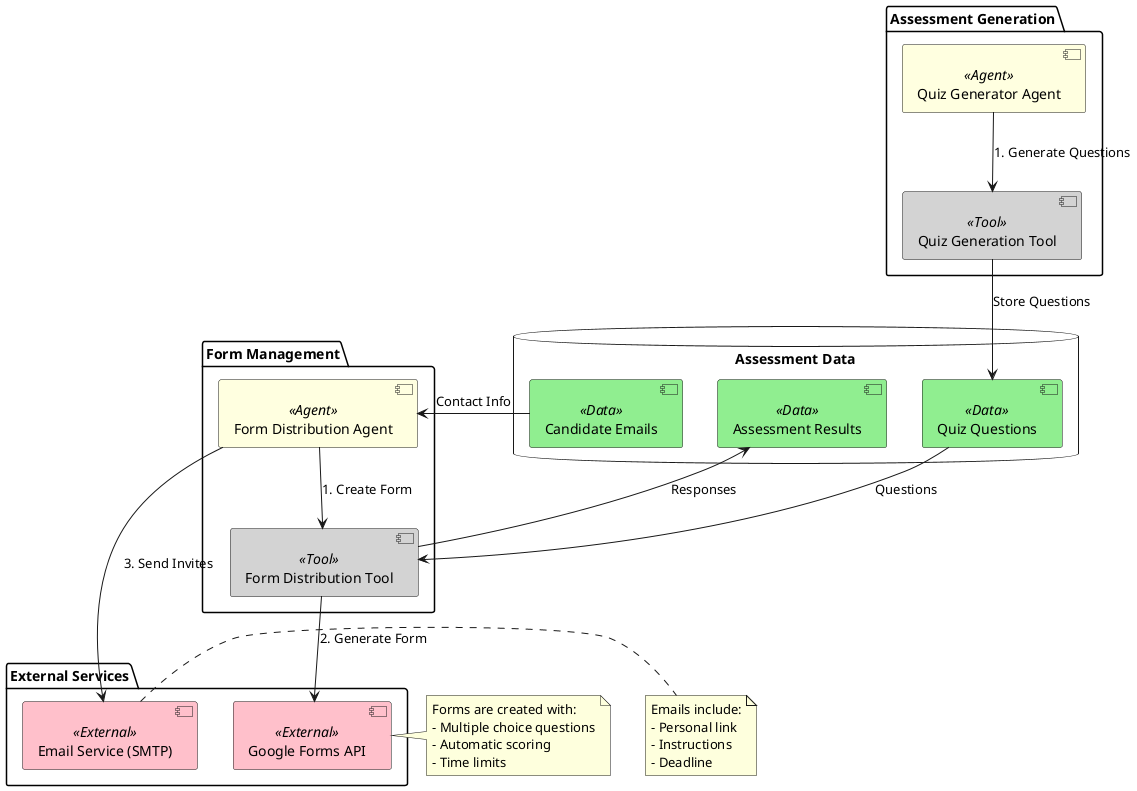 @startuml Assessment System

skinparam componentStyle uml2
skinparam component {
    BackgroundColor<<Agent>> LightYellow
    BackgroundColor<<Tool>> LightGray
    BackgroundColor<<Data>> LightGreen
    BackgroundColor<<External>> Pink
}

package "Assessment Generation" {
    [Quiz Generator Agent] <<Agent>> as quiz_agent
    [Quiz Generation Tool] <<Tool>> as quiz_tool
}

package "Form Management" {
    [Form Distribution Agent] <<Agent>> as form_agent
    [Form Distribution Tool] <<Tool>> as form_tool
}

package "External Services" {
    [Google Forms API] <<External>> as google_forms
    [Email Service (SMTP)] <<External>> as email_service
}

database "Assessment Data" {
    [Quiz Questions] <<Data>> as quiz_data
    [Assessment Results] <<Data>> as results_data
    [Candidate Emails] <<Data>> as email_data
}

' Quiz Generation Flow
quiz_agent --> quiz_tool : "1. Generate Questions"
quiz_tool --> quiz_data : "Store Questions"

' Form Distribution Flow
form_agent --> form_tool : "1. Create Form"
form_tool --> google_forms : "2. Generate Form"
form_agent --> email_service : "3. Send Invites"

' Data Flow
quiz_data --> form_tool : "Questions"
form_tool --> results_data : "Responses"
email_data --> form_agent : "Contact Info"

note right of google_forms
  Forms are created with:
  - Multiple choice questions
  - Automatic scoring
  - Time limits
end note

note right of email_service
  Emails include:
  - Personal link
  - Instructions
  - Deadline
end note

@enduml 
